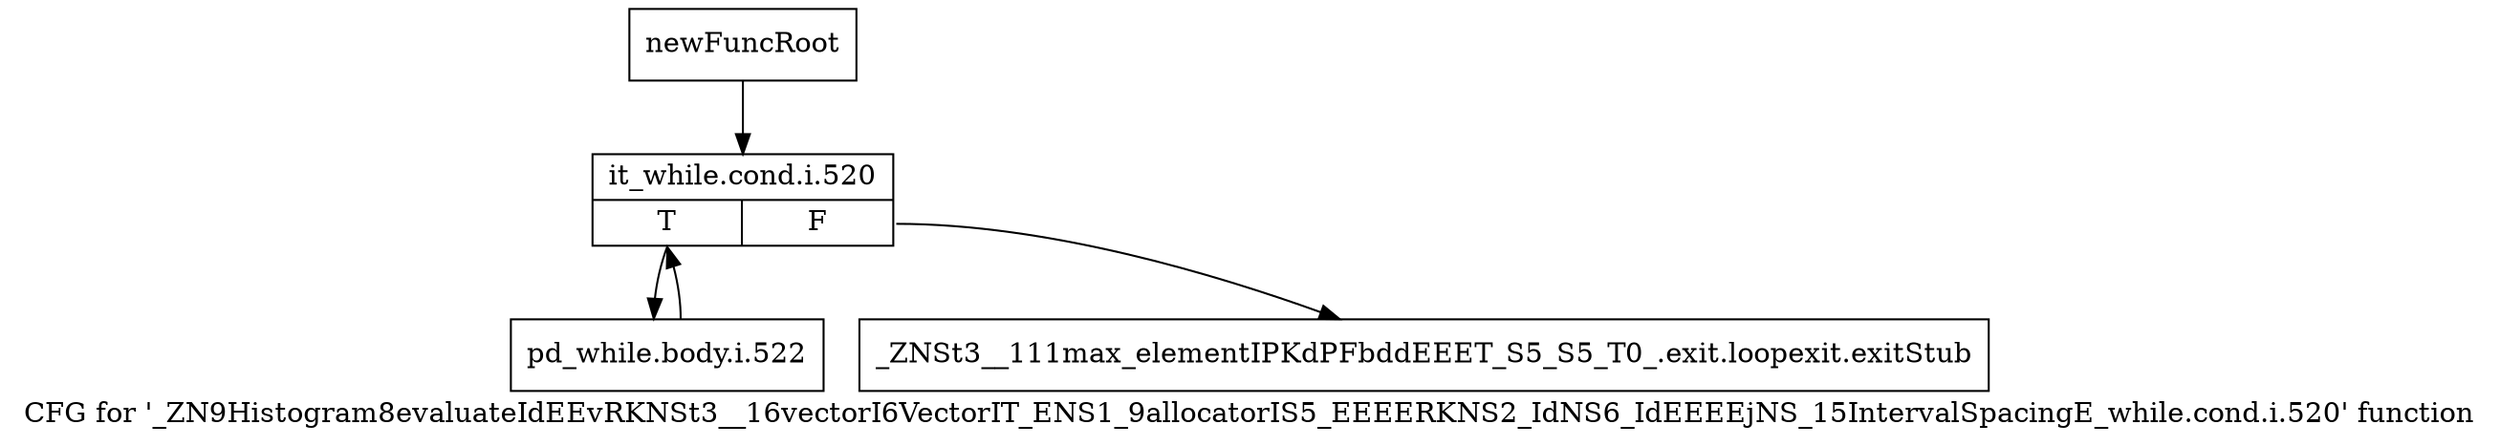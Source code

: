 digraph "CFG for '_ZN9Histogram8evaluateIdEEvRKNSt3__16vectorI6VectorIT_ENS1_9allocatorIS5_EEEERKNS2_IdNS6_IdEEEEjNS_15IntervalSpacingE_while.cond.i.520' function" {
	label="CFG for '_ZN9Histogram8evaluateIdEEvRKNSt3__16vectorI6VectorIT_ENS1_9allocatorIS5_EEEERKNS2_IdNS6_IdEEEEjNS_15IntervalSpacingE_while.cond.i.520' function";

	Node0x946ccc0 [shape=record,label="{newFuncRoot}"];
	Node0x946ccc0 -> Node0x946cd60;
	Node0x946cd10 [shape=record,label="{_ZNSt3__111max_elementIPKdPFbddEEET_S5_S5_T0_.exit.loopexit.exitStub}"];
	Node0x946cd60 [shape=record,label="{it_while.cond.i.520|{<s0>T|<s1>F}}"];
	Node0x946cd60:s0 -> Node0x946cdb0;
	Node0x946cd60:s1 -> Node0x946cd10;
	Node0x946cdb0 [shape=record,label="{pd_while.body.i.522}"];
	Node0x946cdb0 -> Node0x946cd60;
}
